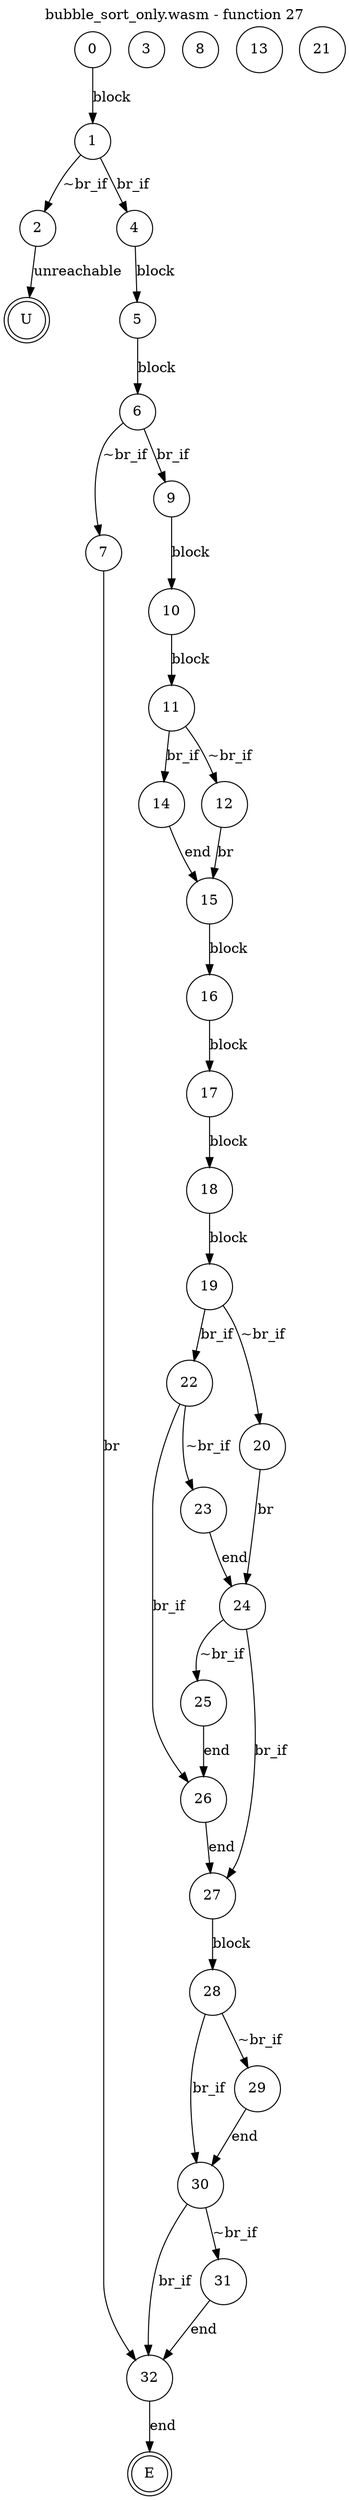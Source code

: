 digraph finite_state_machine {
    label = "bubble_sort_only.wasm - function 27"
    labelloc =  t
    labelfontsize = 16
    labelfontcolor = black
    labelfontname = "Helvetica"
    node [shape = doublecircle]; E U ;
node [shape=circle, fontcolor=black, style="", label="0"]0
node [shape=circle, fontcolor=black, style="", label="1"]1
node [shape=circle, fontcolor=black, style="", label="2"]2
node [shape=circle, fontcolor=black, style="", label="3"]3
node [shape=circle, fontcolor=black, style="", label="4"]4
node [shape=circle, fontcolor=black, style="", label="5"]5
node [shape=circle, fontcolor=black, style="", label="6"]6
node [shape=circle, fontcolor=black, style="", label="7"]7
node [shape=circle, fontcolor=black, style="", label="8"]8
node [shape=circle, fontcolor=black, style="", label="9"]9
node [shape=circle, fontcolor=black, style="", label="10"]10
node [shape=circle, fontcolor=black, style="", label="11"]11
node [shape=circle, fontcolor=black, style="", label="12"]12
node [shape=circle, fontcolor=black, style="", label="13"]13
node [shape=circle, fontcolor=black, style="", label="14"]14
node [shape=circle, fontcolor=black, style="", label="15"]15
node [shape=circle, fontcolor=black, style="", label="16"]16
node [shape=circle, fontcolor=black, style="", label="17"]17
node [shape=circle, fontcolor=black, style="", label="18"]18
node [shape=circle, fontcolor=black, style="", label="19"]19
node [shape=circle, fontcolor=black, style="", label="20"]20
node [shape=circle, fontcolor=black, style="", label="21"]21
node [shape=circle, fontcolor=black, style="", label="22"]22
node [shape=circle, fontcolor=black, style="", label="23"]23
node [shape=circle, fontcolor=black, style="", label="24"]24
node [shape=circle, fontcolor=black, style="", label="25"]25
node [shape=circle, fontcolor=black, style="", label="26"]26
node [shape=circle, fontcolor=black, style="", label="27"]27
node [shape=circle, fontcolor=black, style="", label="28"]28
node [shape=circle, fontcolor=black, style="", label="29"]29
node [shape=circle, fontcolor=black, style="", label="30"]30
node [shape=circle, fontcolor=black, style="", label="31"]31
node [shape=circle, fontcolor=black, style="", label="32"]32
node [shape=circle, fontcolor=black, style="", label="E"]E
node [shape=circle, fontcolor=black, style="", label="U"]U
    0 -> 1[label="block"];
    1 -> 2[label="~br_if"];
    1 -> 4[label="br_if"];
    2 -> U[label="unreachable"];
    4 -> 5[label="block"];
    5 -> 6[label="block"];
    6 -> 7[label="~br_if"];
    6 -> 9[label="br_if"];
    7 -> 32[label="br"];
    9 -> 10[label="block"];
    10 -> 11[label="block"];
    11 -> 12[label="~br_if"];
    11 -> 14[label="br_if"];
    12 -> 15[label="br"];
    14 -> 15[label="end"];
    15 -> 16[label="block"];
    16 -> 17[label="block"];
    17 -> 18[label="block"];
    18 -> 19[label="block"];
    19 -> 20[label="~br_if"];
    19 -> 22[label="br_if"];
    20 -> 24[label="br"];
    22 -> 23[label="~br_if"];
    22 -> 26[label="br_if"];
    23 -> 24[label="end"];
    24 -> 25[label="~br_if"];
    24 -> 27[label="br_if"];
    25 -> 26[label="end"];
    26 -> 27[label="end"];
    27 -> 28[label="block"];
    28 -> 29[label="~br_if"];
    28 -> 30[label="br_if"];
    29 -> 30[label="end"];
    30 -> 31[label="~br_if"];
    30 -> 32[label="br_if"];
    31 -> 32[label="end"];
    32 -> E[label="end"];
}
